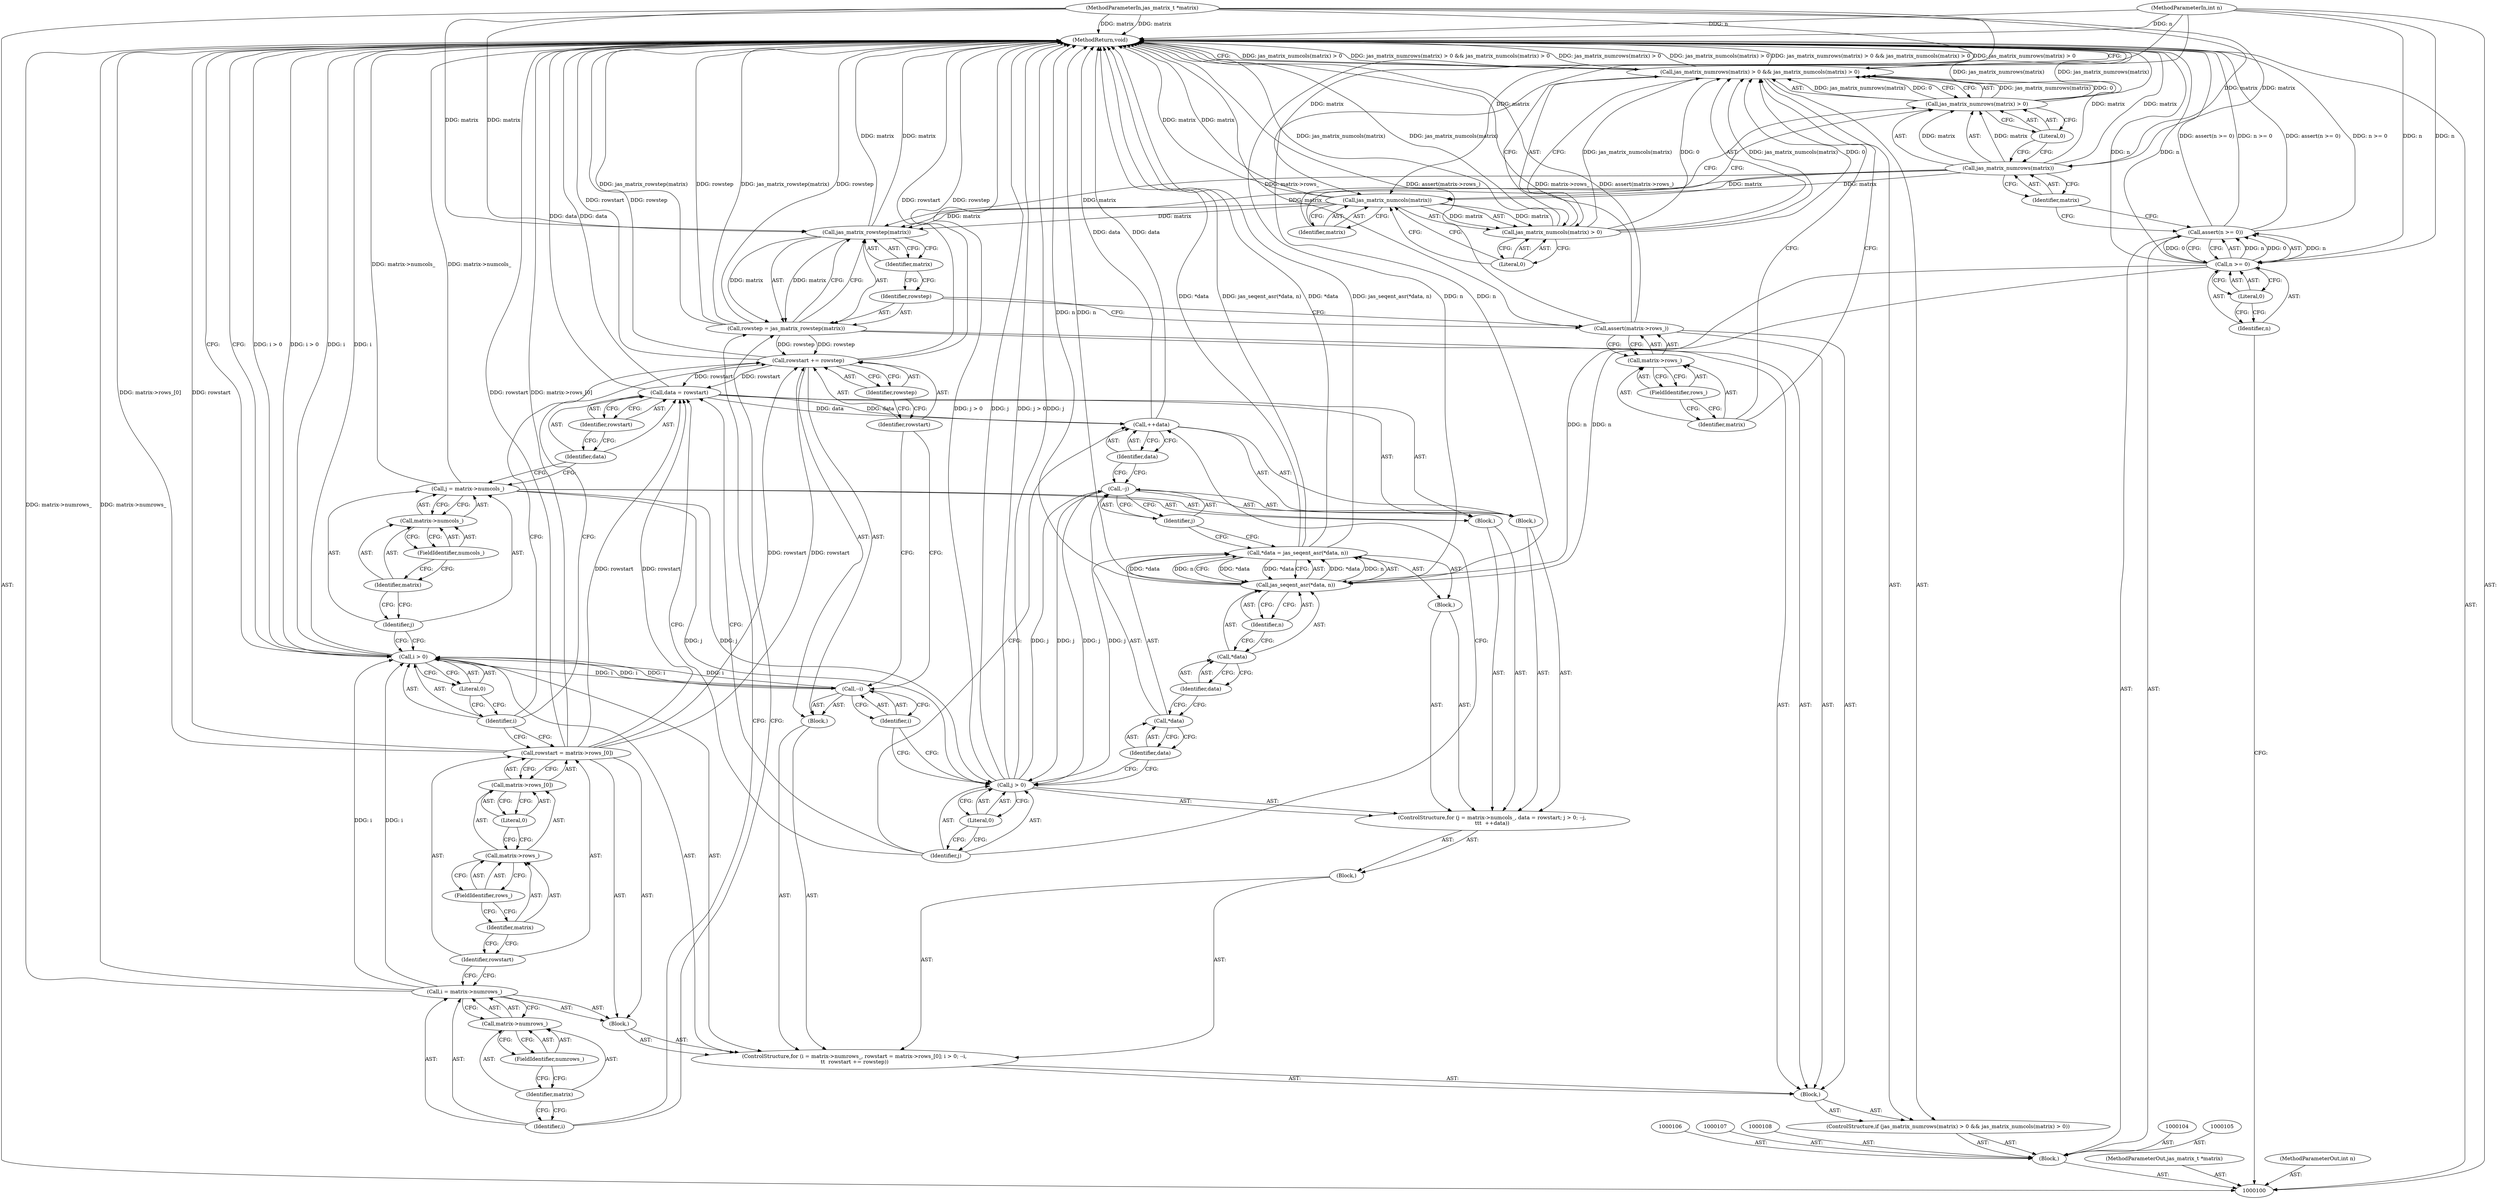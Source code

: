 digraph "0_jasper_d42b2388f7f8e0332c846675133acea151fc557a_16" {
"1000182" [label="(MethodReturn,void)"];
"1000101" [label="(MethodParameterIn,jas_matrix_t *matrix)"];
"1000258" [label="(MethodParameterOut,jas_matrix_t *matrix)"];
"1000102" [label="(MethodParameterIn,int n)"];
"1000259" [label="(MethodParameterOut,int n)"];
"1000113" [label="(ControlStructure,if (jas_matrix_numrows(matrix) > 0 && jas_matrix_numcols(matrix) > 0))"];
"1000117" [label="(Identifier,matrix)"];
"1000118" [label="(Literal,0)"];
"1000119" [label="(Call,jas_matrix_numcols(matrix) > 0)"];
"1000120" [label="(Call,jas_matrix_numcols(matrix))"];
"1000114" [label="(Call,jas_matrix_numrows(matrix) > 0 && jas_matrix_numcols(matrix) > 0)"];
"1000115" [label="(Call,jas_matrix_numrows(matrix) > 0)"];
"1000116" [label="(Call,jas_matrix_numrows(matrix))"];
"1000121" [label="(Identifier,matrix)"];
"1000122" [label="(Literal,0)"];
"1000123" [label="(Block,)"];
"1000127" [label="(FieldIdentifier,rows_)"];
"1000124" [label="(Call,assert(matrix->rows_))"];
"1000125" [label="(Call,matrix->rows_)"];
"1000126" [label="(Identifier,matrix)"];
"1000130" [label="(Call,jas_matrix_rowstep(matrix))"];
"1000128" [label="(Call,rowstep = jas_matrix_rowstep(matrix))"];
"1000129" [label="(Identifier,rowstep)"];
"1000131" [label="(Identifier,matrix)"];
"1000136" [label="(Call,matrix->numrows_)"];
"1000137" [label="(Identifier,matrix)"];
"1000138" [label="(FieldIdentifier,numrows_)"];
"1000132" [label="(ControlStructure,for (i = matrix->numrows_, rowstart = matrix->rows_[0]; i > 0; --i,\n\t\t  rowstart += rowstep))"];
"1000139" [label="(Call,rowstart = matrix->rows_[0])"];
"1000140" [label="(Identifier,rowstart)"];
"1000141" [label="(Call,matrix->rows_[0])"];
"1000142" [label="(Call,matrix->rows_)"];
"1000143" [label="(Identifier,matrix)"];
"1000144" [label="(FieldIdentifier,rows_)"];
"1000145" [label="(Literal,0)"];
"1000146" [label="(Call,i > 0)"];
"1000147" [label="(Identifier,i)"];
"1000148" [label="(Literal,0)"];
"1000149" [label="(Block,)"];
"1000150" [label="(Call,--i)"];
"1000151" [label="(Identifier,i)"];
"1000133" [label="(Block,)"];
"1000134" [label="(Call,i = matrix->numrows_)"];
"1000135" [label="(Identifier,i)"];
"1000154" [label="(Identifier,rowstep)"];
"1000155" [label="(Block,)"];
"1000152" [label="(Call,rowstart += rowstep)"];
"1000153" [label="(Identifier,rowstart)"];
"1000160" [label="(Call,matrix->numcols_)"];
"1000161" [label="(Identifier,matrix)"];
"1000162" [label="(FieldIdentifier,numcols_)"];
"1000156" [label="(ControlStructure,for (j = matrix->numcols_, data = rowstart; j > 0; --j,\n\t\t\t  ++data))"];
"1000163" [label="(Call,data = rowstart)"];
"1000164" [label="(Identifier,data)"];
"1000165" [label="(Identifier,rowstart)"];
"1000166" [label="(Call,j > 0)"];
"1000167" [label="(Identifier,j)"];
"1000168" [label="(Literal,0)"];
"1000169" [label="(Block,)"];
"1000170" [label="(Call,--j)"];
"1000171" [label="(Identifier,j)"];
"1000157" [label="(Block,)"];
"1000158" [label="(Call,j = matrix->numcols_)"];
"1000159" [label="(Identifier,j)"];
"1000174" [label="(Block,)"];
"1000172" [label="(Call,++data)"];
"1000173" [label="(Identifier,data)"];
"1000178" [label="(Call,jas_seqent_asr(*data, n))"];
"1000179" [label="(Call,*data)"];
"1000180" [label="(Identifier,data)"];
"1000181" [label="(Identifier,n)"];
"1000175" [label="(Call,*data = jas_seqent_asr(*data, n))"];
"1000176" [label="(Call,*data)"];
"1000177" [label="(Identifier,data)"];
"1000103" [label="(Block,)"];
"1000112" [label="(Literal,0)"];
"1000109" [label="(Call,assert(n >= 0))"];
"1000110" [label="(Call,n >= 0)"];
"1000111" [label="(Identifier,n)"];
"1000182" -> "1000100"  [label="AST: "];
"1000182" -> "1000146"  [label="CFG: "];
"1000182" -> "1000114"  [label="CFG: "];
"1000124" -> "1000182"  [label="DDG: matrix->rows_"];
"1000124" -> "1000182"  [label="DDG: assert(matrix->rows_)"];
"1000178" -> "1000182"  [label="DDG: n"];
"1000175" -> "1000182"  [label="DDG: *data"];
"1000175" -> "1000182"  [label="DDG: jas_seqent_asr(*data, n)"];
"1000152" -> "1000182"  [label="DDG: rowstart"];
"1000152" -> "1000182"  [label="DDG: rowstep"];
"1000102" -> "1000182"  [label="DDG: n"];
"1000134" -> "1000182"  [label="DDG: matrix->numrows_"];
"1000114" -> "1000182"  [label="DDG: jas_matrix_numcols(matrix) > 0"];
"1000114" -> "1000182"  [label="DDG: jas_matrix_numrows(matrix) > 0 && jas_matrix_numcols(matrix) > 0"];
"1000114" -> "1000182"  [label="DDG: jas_matrix_numrows(matrix) > 0"];
"1000116" -> "1000182"  [label="DDG: matrix"];
"1000128" -> "1000182"  [label="DDG: jas_matrix_rowstep(matrix)"];
"1000128" -> "1000182"  [label="DDG: rowstep"];
"1000163" -> "1000182"  [label="DDG: data"];
"1000158" -> "1000182"  [label="DDG: matrix->numcols_"];
"1000139" -> "1000182"  [label="DDG: matrix->rows_[0]"];
"1000139" -> "1000182"  [label="DDG: rowstart"];
"1000166" -> "1000182"  [label="DDG: j > 0"];
"1000166" -> "1000182"  [label="DDG: j"];
"1000120" -> "1000182"  [label="DDG: matrix"];
"1000101" -> "1000182"  [label="DDG: matrix"];
"1000109" -> "1000182"  [label="DDG: n >= 0"];
"1000109" -> "1000182"  [label="DDG: assert(n >= 0)"];
"1000119" -> "1000182"  [label="DDG: jas_matrix_numcols(matrix)"];
"1000172" -> "1000182"  [label="DDG: data"];
"1000146" -> "1000182"  [label="DDG: i > 0"];
"1000146" -> "1000182"  [label="DDG: i"];
"1000110" -> "1000182"  [label="DDG: n"];
"1000115" -> "1000182"  [label="DDG: jas_matrix_numrows(matrix)"];
"1000130" -> "1000182"  [label="DDG: matrix"];
"1000101" -> "1000100"  [label="AST: "];
"1000101" -> "1000182"  [label="DDG: matrix"];
"1000101" -> "1000116"  [label="DDG: matrix"];
"1000101" -> "1000120"  [label="DDG: matrix"];
"1000101" -> "1000130"  [label="DDG: matrix"];
"1000258" -> "1000100"  [label="AST: "];
"1000102" -> "1000100"  [label="AST: "];
"1000102" -> "1000182"  [label="DDG: n"];
"1000102" -> "1000110"  [label="DDG: n"];
"1000102" -> "1000178"  [label="DDG: n"];
"1000259" -> "1000100"  [label="AST: "];
"1000113" -> "1000103"  [label="AST: "];
"1000114" -> "1000113"  [label="AST: "];
"1000123" -> "1000113"  [label="AST: "];
"1000117" -> "1000116"  [label="AST: "];
"1000117" -> "1000109"  [label="CFG: "];
"1000116" -> "1000117"  [label="CFG: "];
"1000118" -> "1000115"  [label="AST: "];
"1000118" -> "1000116"  [label="CFG: "];
"1000115" -> "1000118"  [label="CFG: "];
"1000119" -> "1000114"  [label="AST: "];
"1000119" -> "1000122"  [label="CFG: "];
"1000120" -> "1000119"  [label="AST: "];
"1000122" -> "1000119"  [label="AST: "];
"1000114" -> "1000119"  [label="CFG: "];
"1000119" -> "1000182"  [label="DDG: jas_matrix_numcols(matrix)"];
"1000119" -> "1000114"  [label="DDG: jas_matrix_numcols(matrix)"];
"1000119" -> "1000114"  [label="DDG: 0"];
"1000120" -> "1000119"  [label="DDG: matrix"];
"1000120" -> "1000119"  [label="AST: "];
"1000120" -> "1000121"  [label="CFG: "];
"1000121" -> "1000120"  [label="AST: "];
"1000122" -> "1000120"  [label="CFG: "];
"1000120" -> "1000182"  [label="DDG: matrix"];
"1000120" -> "1000119"  [label="DDG: matrix"];
"1000116" -> "1000120"  [label="DDG: matrix"];
"1000101" -> "1000120"  [label="DDG: matrix"];
"1000120" -> "1000130"  [label="DDG: matrix"];
"1000114" -> "1000113"  [label="AST: "];
"1000114" -> "1000115"  [label="CFG: "];
"1000114" -> "1000119"  [label="CFG: "];
"1000115" -> "1000114"  [label="AST: "];
"1000119" -> "1000114"  [label="AST: "];
"1000126" -> "1000114"  [label="CFG: "];
"1000182" -> "1000114"  [label="CFG: "];
"1000114" -> "1000182"  [label="DDG: jas_matrix_numcols(matrix) > 0"];
"1000114" -> "1000182"  [label="DDG: jas_matrix_numrows(matrix) > 0 && jas_matrix_numcols(matrix) > 0"];
"1000114" -> "1000182"  [label="DDG: jas_matrix_numrows(matrix) > 0"];
"1000115" -> "1000114"  [label="DDG: jas_matrix_numrows(matrix)"];
"1000115" -> "1000114"  [label="DDG: 0"];
"1000119" -> "1000114"  [label="DDG: jas_matrix_numcols(matrix)"];
"1000119" -> "1000114"  [label="DDG: 0"];
"1000115" -> "1000114"  [label="AST: "];
"1000115" -> "1000118"  [label="CFG: "];
"1000116" -> "1000115"  [label="AST: "];
"1000118" -> "1000115"  [label="AST: "];
"1000121" -> "1000115"  [label="CFG: "];
"1000114" -> "1000115"  [label="CFG: "];
"1000115" -> "1000182"  [label="DDG: jas_matrix_numrows(matrix)"];
"1000115" -> "1000114"  [label="DDG: jas_matrix_numrows(matrix)"];
"1000115" -> "1000114"  [label="DDG: 0"];
"1000116" -> "1000115"  [label="DDG: matrix"];
"1000116" -> "1000115"  [label="AST: "];
"1000116" -> "1000117"  [label="CFG: "];
"1000117" -> "1000116"  [label="AST: "];
"1000118" -> "1000116"  [label="CFG: "];
"1000116" -> "1000182"  [label="DDG: matrix"];
"1000116" -> "1000115"  [label="DDG: matrix"];
"1000101" -> "1000116"  [label="DDG: matrix"];
"1000116" -> "1000120"  [label="DDG: matrix"];
"1000116" -> "1000130"  [label="DDG: matrix"];
"1000121" -> "1000120"  [label="AST: "];
"1000121" -> "1000115"  [label="CFG: "];
"1000120" -> "1000121"  [label="CFG: "];
"1000122" -> "1000119"  [label="AST: "];
"1000122" -> "1000120"  [label="CFG: "];
"1000119" -> "1000122"  [label="CFG: "];
"1000123" -> "1000113"  [label="AST: "];
"1000124" -> "1000123"  [label="AST: "];
"1000128" -> "1000123"  [label="AST: "];
"1000132" -> "1000123"  [label="AST: "];
"1000127" -> "1000125"  [label="AST: "];
"1000127" -> "1000126"  [label="CFG: "];
"1000125" -> "1000127"  [label="CFG: "];
"1000124" -> "1000123"  [label="AST: "];
"1000124" -> "1000125"  [label="CFG: "];
"1000125" -> "1000124"  [label="AST: "];
"1000129" -> "1000124"  [label="CFG: "];
"1000124" -> "1000182"  [label="DDG: matrix->rows_"];
"1000124" -> "1000182"  [label="DDG: assert(matrix->rows_)"];
"1000125" -> "1000124"  [label="AST: "];
"1000125" -> "1000127"  [label="CFG: "];
"1000126" -> "1000125"  [label="AST: "];
"1000127" -> "1000125"  [label="AST: "];
"1000124" -> "1000125"  [label="CFG: "];
"1000126" -> "1000125"  [label="AST: "];
"1000126" -> "1000114"  [label="CFG: "];
"1000127" -> "1000126"  [label="CFG: "];
"1000130" -> "1000128"  [label="AST: "];
"1000130" -> "1000131"  [label="CFG: "];
"1000131" -> "1000130"  [label="AST: "];
"1000128" -> "1000130"  [label="CFG: "];
"1000130" -> "1000182"  [label="DDG: matrix"];
"1000130" -> "1000128"  [label="DDG: matrix"];
"1000116" -> "1000130"  [label="DDG: matrix"];
"1000120" -> "1000130"  [label="DDG: matrix"];
"1000101" -> "1000130"  [label="DDG: matrix"];
"1000128" -> "1000123"  [label="AST: "];
"1000128" -> "1000130"  [label="CFG: "];
"1000129" -> "1000128"  [label="AST: "];
"1000130" -> "1000128"  [label="AST: "];
"1000135" -> "1000128"  [label="CFG: "];
"1000128" -> "1000182"  [label="DDG: jas_matrix_rowstep(matrix)"];
"1000128" -> "1000182"  [label="DDG: rowstep"];
"1000130" -> "1000128"  [label="DDG: matrix"];
"1000128" -> "1000152"  [label="DDG: rowstep"];
"1000129" -> "1000128"  [label="AST: "];
"1000129" -> "1000124"  [label="CFG: "];
"1000131" -> "1000129"  [label="CFG: "];
"1000131" -> "1000130"  [label="AST: "];
"1000131" -> "1000129"  [label="CFG: "];
"1000130" -> "1000131"  [label="CFG: "];
"1000136" -> "1000134"  [label="AST: "];
"1000136" -> "1000138"  [label="CFG: "];
"1000137" -> "1000136"  [label="AST: "];
"1000138" -> "1000136"  [label="AST: "];
"1000134" -> "1000136"  [label="CFG: "];
"1000137" -> "1000136"  [label="AST: "];
"1000137" -> "1000135"  [label="CFG: "];
"1000138" -> "1000137"  [label="CFG: "];
"1000138" -> "1000136"  [label="AST: "];
"1000138" -> "1000137"  [label="CFG: "];
"1000136" -> "1000138"  [label="CFG: "];
"1000132" -> "1000123"  [label="AST: "];
"1000133" -> "1000132"  [label="AST: "];
"1000146" -> "1000132"  [label="AST: "];
"1000149" -> "1000132"  [label="AST: "];
"1000155" -> "1000132"  [label="AST: "];
"1000139" -> "1000133"  [label="AST: "];
"1000139" -> "1000141"  [label="CFG: "];
"1000140" -> "1000139"  [label="AST: "];
"1000141" -> "1000139"  [label="AST: "];
"1000147" -> "1000139"  [label="CFG: "];
"1000139" -> "1000182"  [label="DDG: matrix->rows_[0]"];
"1000139" -> "1000182"  [label="DDG: rowstart"];
"1000139" -> "1000152"  [label="DDG: rowstart"];
"1000139" -> "1000163"  [label="DDG: rowstart"];
"1000140" -> "1000139"  [label="AST: "];
"1000140" -> "1000134"  [label="CFG: "];
"1000143" -> "1000140"  [label="CFG: "];
"1000141" -> "1000139"  [label="AST: "];
"1000141" -> "1000145"  [label="CFG: "];
"1000142" -> "1000141"  [label="AST: "];
"1000145" -> "1000141"  [label="AST: "];
"1000139" -> "1000141"  [label="CFG: "];
"1000142" -> "1000141"  [label="AST: "];
"1000142" -> "1000144"  [label="CFG: "];
"1000143" -> "1000142"  [label="AST: "];
"1000144" -> "1000142"  [label="AST: "];
"1000145" -> "1000142"  [label="CFG: "];
"1000143" -> "1000142"  [label="AST: "];
"1000143" -> "1000140"  [label="CFG: "];
"1000144" -> "1000143"  [label="CFG: "];
"1000144" -> "1000142"  [label="AST: "];
"1000144" -> "1000143"  [label="CFG: "];
"1000142" -> "1000144"  [label="CFG: "];
"1000145" -> "1000141"  [label="AST: "];
"1000145" -> "1000142"  [label="CFG: "];
"1000141" -> "1000145"  [label="CFG: "];
"1000146" -> "1000132"  [label="AST: "];
"1000146" -> "1000148"  [label="CFG: "];
"1000147" -> "1000146"  [label="AST: "];
"1000148" -> "1000146"  [label="AST: "];
"1000159" -> "1000146"  [label="CFG: "];
"1000182" -> "1000146"  [label="CFG: "];
"1000146" -> "1000182"  [label="DDG: i > 0"];
"1000146" -> "1000182"  [label="DDG: i"];
"1000150" -> "1000146"  [label="DDG: i"];
"1000134" -> "1000146"  [label="DDG: i"];
"1000146" -> "1000150"  [label="DDG: i"];
"1000147" -> "1000146"  [label="AST: "];
"1000147" -> "1000139"  [label="CFG: "];
"1000147" -> "1000152"  [label="CFG: "];
"1000148" -> "1000147"  [label="CFG: "];
"1000148" -> "1000146"  [label="AST: "];
"1000148" -> "1000147"  [label="CFG: "];
"1000146" -> "1000148"  [label="CFG: "];
"1000149" -> "1000132"  [label="AST: "];
"1000150" -> "1000149"  [label="AST: "];
"1000152" -> "1000149"  [label="AST: "];
"1000150" -> "1000149"  [label="AST: "];
"1000150" -> "1000151"  [label="CFG: "];
"1000151" -> "1000150"  [label="AST: "];
"1000153" -> "1000150"  [label="CFG: "];
"1000150" -> "1000146"  [label="DDG: i"];
"1000146" -> "1000150"  [label="DDG: i"];
"1000151" -> "1000150"  [label="AST: "];
"1000151" -> "1000166"  [label="CFG: "];
"1000150" -> "1000151"  [label="CFG: "];
"1000133" -> "1000132"  [label="AST: "];
"1000134" -> "1000133"  [label="AST: "];
"1000139" -> "1000133"  [label="AST: "];
"1000134" -> "1000133"  [label="AST: "];
"1000134" -> "1000136"  [label="CFG: "];
"1000135" -> "1000134"  [label="AST: "];
"1000136" -> "1000134"  [label="AST: "];
"1000140" -> "1000134"  [label="CFG: "];
"1000134" -> "1000182"  [label="DDG: matrix->numrows_"];
"1000134" -> "1000146"  [label="DDG: i"];
"1000135" -> "1000134"  [label="AST: "];
"1000135" -> "1000128"  [label="CFG: "];
"1000137" -> "1000135"  [label="CFG: "];
"1000154" -> "1000152"  [label="AST: "];
"1000154" -> "1000153"  [label="CFG: "];
"1000152" -> "1000154"  [label="CFG: "];
"1000155" -> "1000132"  [label="AST: "];
"1000156" -> "1000155"  [label="AST: "];
"1000152" -> "1000149"  [label="AST: "];
"1000152" -> "1000154"  [label="CFG: "];
"1000153" -> "1000152"  [label="AST: "];
"1000154" -> "1000152"  [label="AST: "];
"1000147" -> "1000152"  [label="CFG: "];
"1000152" -> "1000182"  [label="DDG: rowstart"];
"1000152" -> "1000182"  [label="DDG: rowstep"];
"1000128" -> "1000152"  [label="DDG: rowstep"];
"1000139" -> "1000152"  [label="DDG: rowstart"];
"1000152" -> "1000163"  [label="DDG: rowstart"];
"1000153" -> "1000152"  [label="AST: "];
"1000153" -> "1000150"  [label="CFG: "];
"1000154" -> "1000153"  [label="CFG: "];
"1000160" -> "1000158"  [label="AST: "];
"1000160" -> "1000162"  [label="CFG: "];
"1000161" -> "1000160"  [label="AST: "];
"1000162" -> "1000160"  [label="AST: "];
"1000158" -> "1000160"  [label="CFG: "];
"1000161" -> "1000160"  [label="AST: "];
"1000161" -> "1000159"  [label="CFG: "];
"1000162" -> "1000161"  [label="CFG: "];
"1000162" -> "1000160"  [label="AST: "];
"1000162" -> "1000161"  [label="CFG: "];
"1000160" -> "1000162"  [label="CFG: "];
"1000156" -> "1000155"  [label="AST: "];
"1000157" -> "1000156"  [label="AST: "];
"1000166" -> "1000156"  [label="AST: "];
"1000169" -> "1000156"  [label="AST: "];
"1000174" -> "1000156"  [label="AST: "];
"1000163" -> "1000157"  [label="AST: "];
"1000163" -> "1000165"  [label="CFG: "];
"1000164" -> "1000163"  [label="AST: "];
"1000165" -> "1000163"  [label="AST: "];
"1000167" -> "1000163"  [label="CFG: "];
"1000163" -> "1000182"  [label="DDG: data"];
"1000139" -> "1000163"  [label="DDG: rowstart"];
"1000152" -> "1000163"  [label="DDG: rowstart"];
"1000163" -> "1000172"  [label="DDG: data"];
"1000164" -> "1000163"  [label="AST: "];
"1000164" -> "1000158"  [label="CFG: "];
"1000165" -> "1000164"  [label="CFG: "];
"1000165" -> "1000163"  [label="AST: "];
"1000165" -> "1000164"  [label="CFG: "];
"1000163" -> "1000165"  [label="CFG: "];
"1000166" -> "1000156"  [label="AST: "];
"1000166" -> "1000168"  [label="CFG: "];
"1000167" -> "1000166"  [label="AST: "];
"1000168" -> "1000166"  [label="AST: "];
"1000177" -> "1000166"  [label="CFG: "];
"1000151" -> "1000166"  [label="CFG: "];
"1000166" -> "1000182"  [label="DDG: j > 0"];
"1000166" -> "1000182"  [label="DDG: j"];
"1000158" -> "1000166"  [label="DDG: j"];
"1000170" -> "1000166"  [label="DDG: j"];
"1000166" -> "1000170"  [label="DDG: j"];
"1000167" -> "1000166"  [label="AST: "];
"1000167" -> "1000163"  [label="CFG: "];
"1000167" -> "1000172"  [label="CFG: "];
"1000168" -> "1000167"  [label="CFG: "];
"1000168" -> "1000166"  [label="AST: "];
"1000168" -> "1000167"  [label="CFG: "];
"1000166" -> "1000168"  [label="CFG: "];
"1000169" -> "1000156"  [label="AST: "];
"1000170" -> "1000169"  [label="AST: "];
"1000172" -> "1000169"  [label="AST: "];
"1000170" -> "1000169"  [label="AST: "];
"1000170" -> "1000171"  [label="CFG: "];
"1000171" -> "1000170"  [label="AST: "];
"1000173" -> "1000170"  [label="CFG: "];
"1000170" -> "1000166"  [label="DDG: j"];
"1000166" -> "1000170"  [label="DDG: j"];
"1000171" -> "1000170"  [label="AST: "];
"1000171" -> "1000175"  [label="CFG: "];
"1000170" -> "1000171"  [label="CFG: "];
"1000157" -> "1000156"  [label="AST: "];
"1000158" -> "1000157"  [label="AST: "];
"1000163" -> "1000157"  [label="AST: "];
"1000158" -> "1000157"  [label="AST: "];
"1000158" -> "1000160"  [label="CFG: "];
"1000159" -> "1000158"  [label="AST: "];
"1000160" -> "1000158"  [label="AST: "];
"1000164" -> "1000158"  [label="CFG: "];
"1000158" -> "1000182"  [label="DDG: matrix->numcols_"];
"1000158" -> "1000166"  [label="DDG: j"];
"1000159" -> "1000158"  [label="AST: "];
"1000159" -> "1000146"  [label="CFG: "];
"1000161" -> "1000159"  [label="CFG: "];
"1000174" -> "1000156"  [label="AST: "];
"1000175" -> "1000174"  [label="AST: "];
"1000172" -> "1000169"  [label="AST: "];
"1000172" -> "1000173"  [label="CFG: "];
"1000173" -> "1000172"  [label="AST: "];
"1000167" -> "1000172"  [label="CFG: "];
"1000172" -> "1000182"  [label="DDG: data"];
"1000163" -> "1000172"  [label="DDG: data"];
"1000173" -> "1000172"  [label="AST: "];
"1000173" -> "1000170"  [label="CFG: "];
"1000172" -> "1000173"  [label="CFG: "];
"1000178" -> "1000175"  [label="AST: "];
"1000178" -> "1000181"  [label="CFG: "];
"1000179" -> "1000178"  [label="AST: "];
"1000181" -> "1000178"  [label="AST: "];
"1000175" -> "1000178"  [label="CFG: "];
"1000178" -> "1000182"  [label="DDG: n"];
"1000178" -> "1000175"  [label="DDG: *data"];
"1000178" -> "1000175"  [label="DDG: n"];
"1000175" -> "1000178"  [label="DDG: *data"];
"1000110" -> "1000178"  [label="DDG: n"];
"1000102" -> "1000178"  [label="DDG: n"];
"1000179" -> "1000178"  [label="AST: "];
"1000179" -> "1000180"  [label="CFG: "];
"1000180" -> "1000179"  [label="AST: "];
"1000181" -> "1000179"  [label="CFG: "];
"1000180" -> "1000179"  [label="AST: "];
"1000180" -> "1000176"  [label="CFG: "];
"1000179" -> "1000180"  [label="CFG: "];
"1000181" -> "1000178"  [label="AST: "];
"1000181" -> "1000179"  [label="CFG: "];
"1000178" -> "1000181"  [label="CFG: "];
"1000175" -> "1000174"  [label="AST: "];
"1000175" -> "1000178"  [label="CFG: "];
"1000176" -> "1000175"  [label="AST: "];
"1000178" -> "1000175"  [label="AST: "];
"1000171" -> "1000175"  [label="CFG: "];
"1000175" -> "1000182"  [label="DDG: *data"];
"1000175" -> "1000182"  [label="DDG: jas_seqent_asr(*data, n)"];
"1000178" -> "1000175"  [label="DDG: *data"];
"1000178" -> "1000175"  [label="DDG: n"];
"1000175" -> "1000178"  [label="DDG: *data"];
"1000176" -> "1000175"  [label="AST: "];
"1000176" -> "1000177"  [label="CFG: "];
"1000177" -> "1000176"  [label="AST: "];
"1000180" -> "1000176"  [label="CFG: "];
"1000177" -> "1000176"  [label="AST: "];
"1000177" -> "1000166"  [label="CFG: "];
"1000176" -> "1000177"  [label="CFG: "];
"1000103" -> "1000100"  [label="AST: "];
"1000104" -> "1000103"  [label="AST: "];
"1000105" -> "1000103"  [label="AST: "];
"1000106" -> "1000103"  [label="AST: "];
"1000107" -> "1000103"  [label="AST: "];
"1000108" -> "1000103"  [label="AST: "];
"1000109" -> "1000103"  [label="AST: "];
"1000113" -> "1000103"  [label="AST: "];
"1000112" -> "1000110"  [label="AST: "];
"1000112" -> "1000111"  [label="CFG: "];
"1000110" -> "1000112"  [label="CFG: "];
"1000109" -> "1000103"  [label="AST: "];
"1000109" -> "1000110"  [label="CFG: "];
"1000110" -> "1000109"  [label="AST: "];
"1000117" -> "1000109"  [label="CFG: "];
"1000109" -> "1000182"  [label="DDG: n >= 0"];
"1000109" -> "1000182"  [label="DDG: assert(n >= 0)"];
"1000110" -> "1000109"  [label="DDG: n"];
"1000110" -> "1000109"  [label="DDG: 0"];
"1000110" -> "1000109"  [label="AST: "];
"1000110" -> "1000112"  [label="CFG: "];
"1000111" -> "1000110"  [label="AST: "];
"1000112" -> "1000110"  [label="AST: "];
"1000109" -> "1000110"  [label="CFG: "];
"1000110" -> "1000182"  [label="DDG: n"];
"1000110" -> "1000109"  [label="DDG: n"];
"1000110" -> "1000109"  [label="DDG: 0"];
"1000102" -> "1000110"  [label="DDG: n"];
"1000110" -> "1000178"  [label="DDG: n"];
"1000111" -> "1000110"  [label="AST: "];
"1000111" -> "1000100"  [label="CFG: "];
"1000112" -> "1000111"  [label="CFG: "];
}
